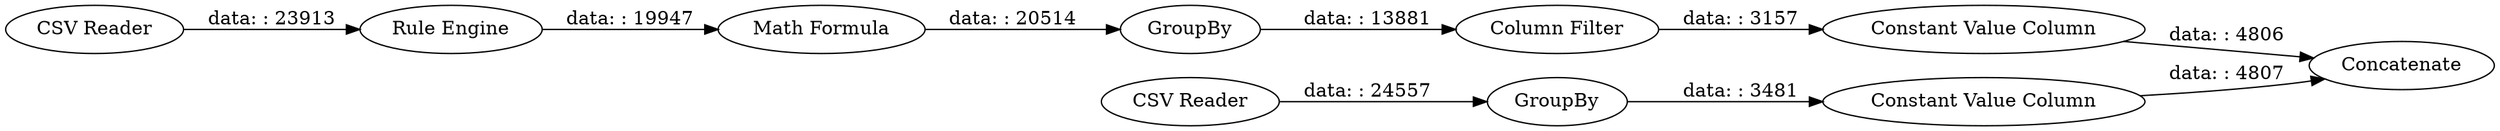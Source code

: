 digraph {
	"8720551499040101668_13" [label="Constant Value Column"]
	"8720551499040101668_7" [label="Math Formula"]
	"8720551499040101668_11" [label="Constant Value Column"]
	"8720551499040101668_1" [label="CSV Reader"]
	"8720551499040101668_6" [label="CSV Reader"]
	"8720551499040101668_9" [label="Rule Engine"]
	"8720551499040101668_8" [label=GroupBy]
	"8720551499040101668_10" [label="Column Filter"]
	"8720551499040101668_16" [label=Concatenate]
	"8720551499040101668_12" [label=GroupBy]
	"8720551499040101668_9" -> "8720551499040101668_7" [label="data: : 19947"]
	"8720551499040101668_8" -> "8720551499040101668_10" [label="data: : 13881"]
	"8720551499040101668_13" -> "8720551499040101668_16" [label="data: : 4807"]
	"8720551499040101668_12" -> "8720551499040101668_13" [label="data: : 3481"]
	"8720551499040101668_1" -> "8720551499040101668_12" [label="data: : 24557"]
	"8720551499040101668_7" -> "8720551499040101668_8" [label="data: : 20514"]
	"8720551499040101668_10" -> "8720551499040101668_11" [label="data: : 3157"]
	"8720551499040101668_11" -> "8720551499040101668_16" [label="data: : 4806"]
	"8720551499040101668_6" -> "8720551499040101668_9" [label="data: : 23913"]
	rankdir=LR
}
